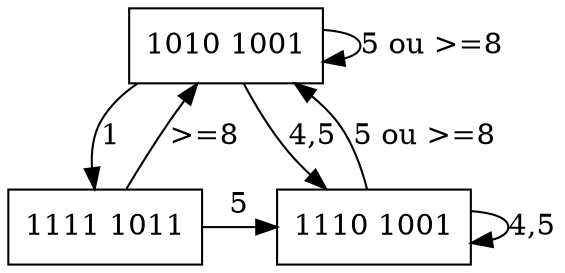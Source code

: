 digraph G {
    node [shape = box];

    {
        rank = same;
        struct1 [label="1010&#92; 1001"];
    }

    {
        rank = same;
        struct2 [label="1111&#92; 1011"];
        struct3 [label="1110&#92; 1001"];
    }

    struct1 -> struct1[label="5 ou >=8",weight="1"];
    struct1 -> struct2[label="1",weight="1"];
    struct1 -> struct3[label="4,5",weight="1"];

    struct2 -> struct3[label="5",weight="1"];
    struct2 -> struct1[label=">=8",weight="1"];

    struct3 -> struct1[label="5 ou >=8",weight="1"];
    struct3 -> struct3[label="4,5",weight="1"];
}